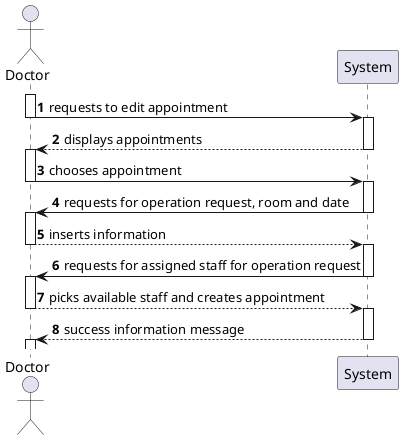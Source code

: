 @startuml
'https://plantuml.com/sequence-diagram

autonumber

Actor Doctor
Participant System

activate Doctor

Doctor -> System : requests to edit appointment
deactivate Doctor
activate System

System --> Doctor : displays appointments
deactivate System
activate Doctor

Doctor -> System : chooses appointment
deactivate Doctor
activate System

System -> Doctor : requests for operation request, room and date
deactivate System
activate Doctor

Doctor --> System : inserts information
deactivate Doctor
activate System

System -> Doctor : requests for assigned staff for operation request
deactivate System
activate Doctor

Doctor --> System : picks available staff and creates appointment
deactivate Doctor
activate System

System --> Doctor : success information message
deactivate System
activate Doctor

@enduml